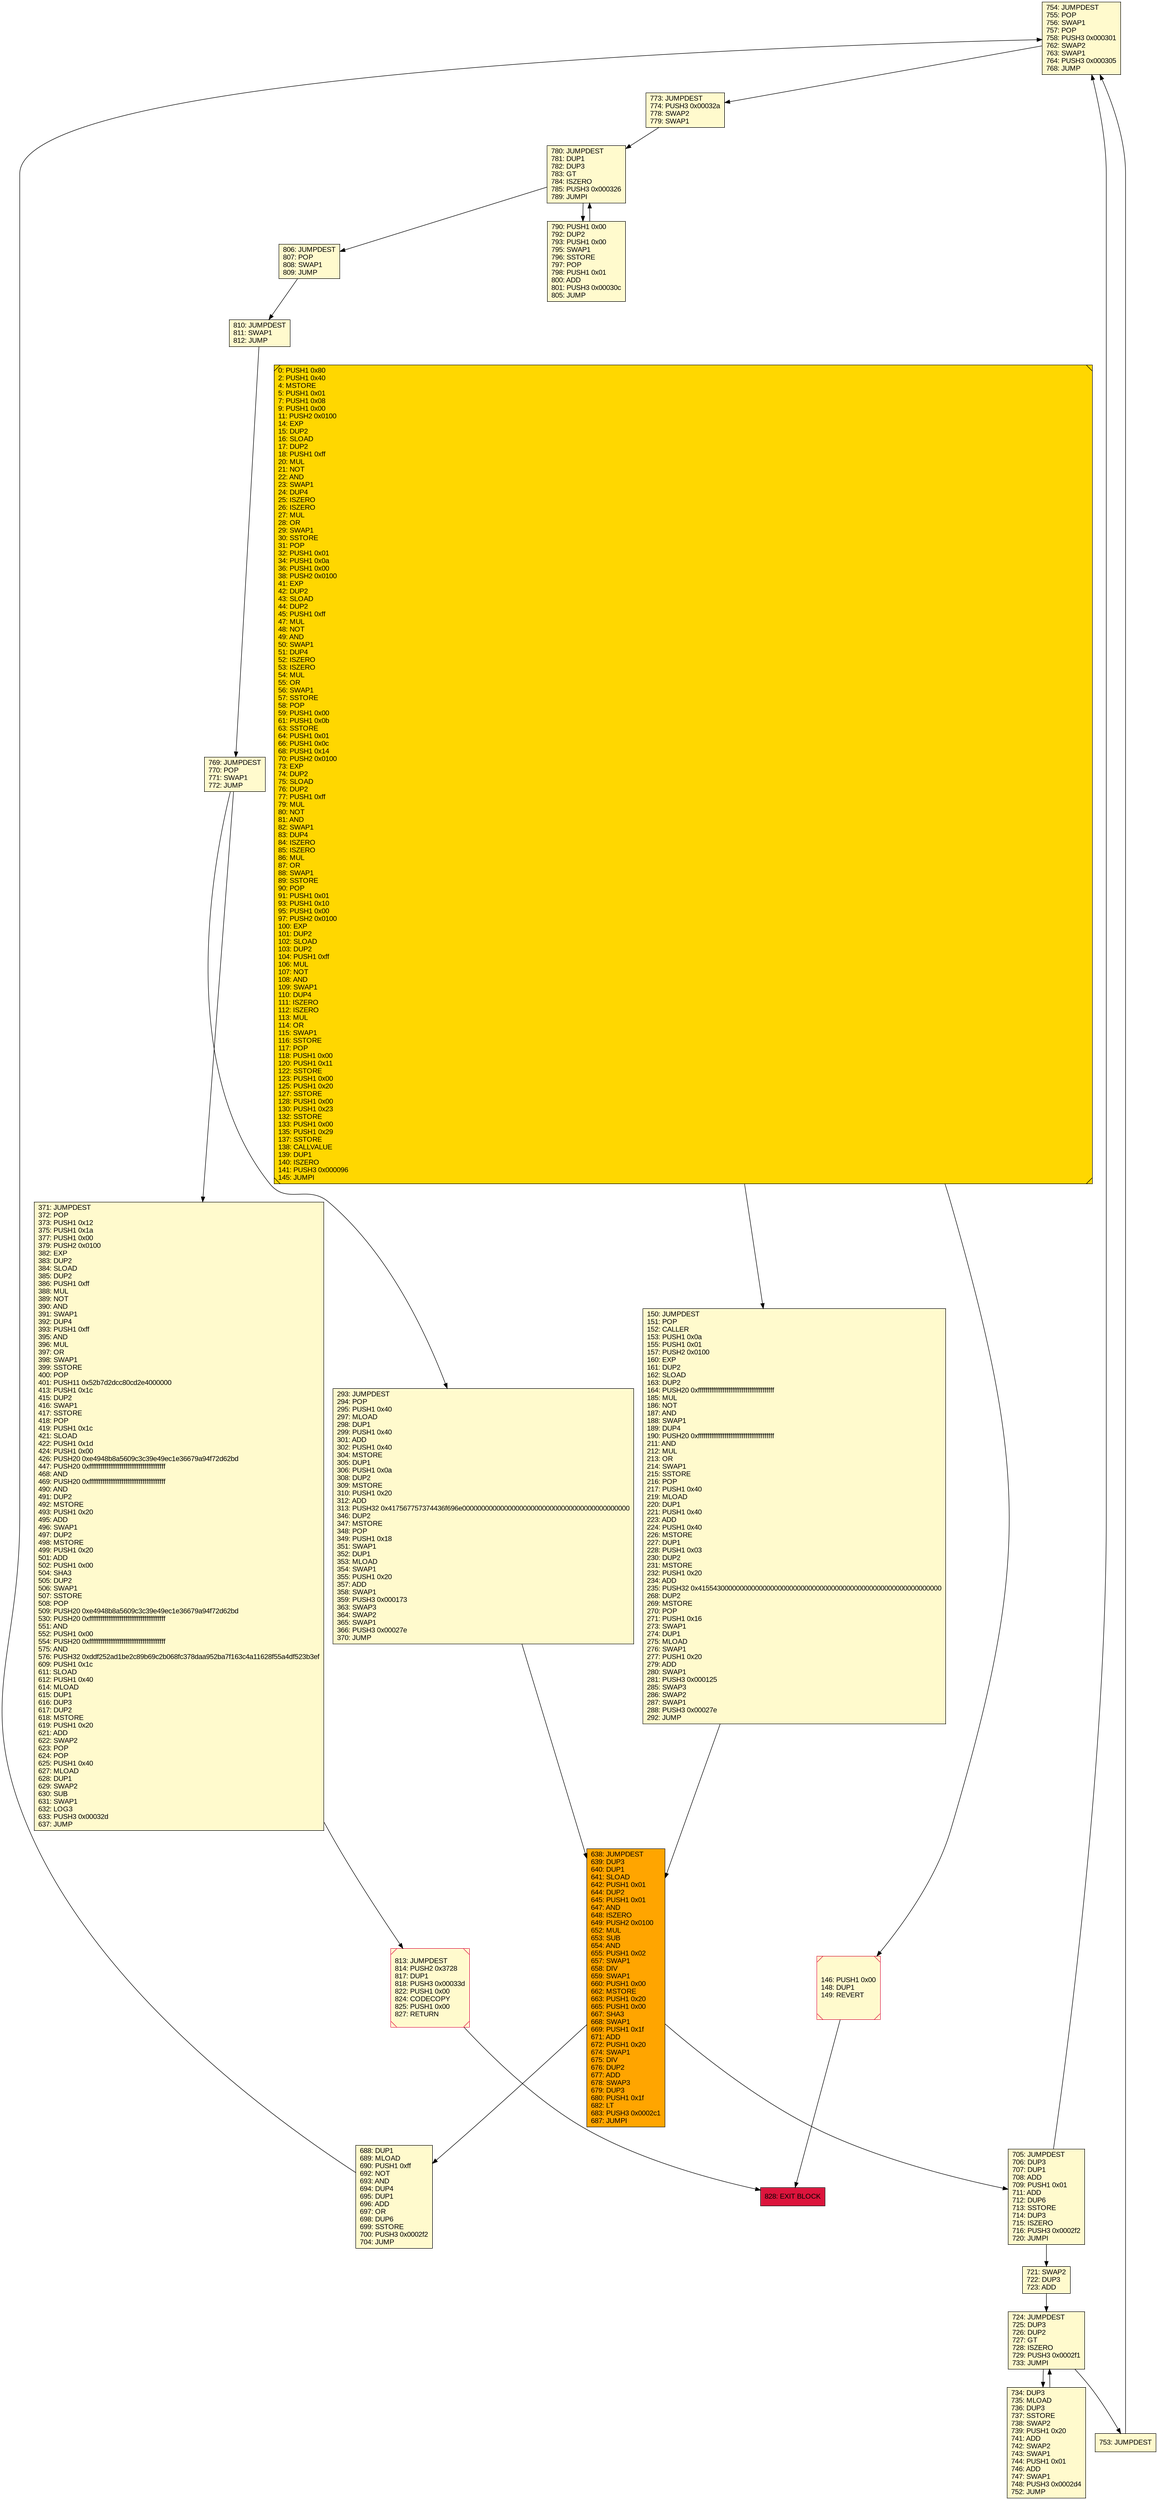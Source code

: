 digraph G {
bgcolor=transparent rankdir=UD;
node [shape=box style=filled color=black fillcolor=white fontname=arial fontcolor=black];
754 [label="754: JUMPDEST\l755: POP\l756: SWAP1\l757: POP\l758: PUSH3 0x000301\l762: SWAP2\l763: SWAP1\l764: PUSH3 0x000305\l768: JUMP\l" fillcolor=lemonchiffon ];
773 [label="773: JUMPDEST\l774: PUSH3 0x00032a\l778: SWAP2\l779: SWAP1\l" fillcolor=lemonchiffon ];
724 [label="724: JUMPDEST\l725: DUP3\l726: DUP2\l727: GT\l728: ISZERO\l729: PUSH3 0x0002f1\l733: JUMPI\l" fillcolor=lemonchiffon ];
638 [label="638: JUMPDEST\l639: DUP3\l640: DUP1\l641: SLOAD\l642: PUSH1 0x01\l644: DUP2\l645: PUSH1 0x01\l647: AND\l648: ISZERO\l649: PUSH2 0x0100\l652: MUL\l653: SUB\l654: AND\l655: PUSH1 0x02\l657: SWAP1\l658: DIV\l659: SWAP1\l660: PUSH1 0x00\l662: MSTORE\l663: PUSH1 0x20\l665: PUSH1 0x00\l667: SHA3\l668: SWAP1\l669: PUSH1 0x1f\l671: ADD\l672: PUSH1 0x20\l674: SWAP1\l675: DIV\l676: DUP2\l677: ADD\l678: SWAP3\l679: DUP3\l680: PUSH1 0x1f\l682: LT\l683: PUSH3 0x0002c1\l687: JUMPI\l" fillcolor=orange ];
293 [label="293: JUMPDEST\l294: POP\l295: PUSH1 0x40\l297: MLOAD\l298: DUP1\l299: PUSH1 0x40\l301: ADD\l302: PUSH1 0x40\l304: MSTORE\l305: DUP1\l306: PUSH1 0x0a\l308: DUP2\l309: MSTORE\l310: PUSH1 0x20\l312: ADD\l313: PUSH32 0x417567757374436f696e00000000000000000000000000000000000000000000\l346: DUP2\l347: MSTORE\l348: POP\l349: PUSH1 0x18\l351: SWAP1\l352: DUP1\l353: MLOAD\l354: SWAP1\l355: PUSH1 0x20\l357: ADD\l358: SWAP1\l359: PUSH3 0x000173\l363: SWAP3\l364: SWAP2\l365: SWAP1\l366: PUSH3 0x00027e\l370: JUMP\l" fillcolor=lemonchiffon ];
688 [label="688: DUP1\l689: MLOAD\l690: PUSH1 0xff\l692: NOT\l693: AND\l694: DUP4\l695: DUP1\l696: ADD\l697: OR\l698: DUP6\l699: SSTORE\l700: PUSH3 0x0002f2\l704: JUMP\l" fillcolor=lemonchiffon ];
371 [label="371: JUMPDEST\l372: POP\l373: PUSH1 0x12\l375: PUSH1 0x1a\l377: PUSH1 0x00\l379: PUSH2 0x0100\l382: EXP\l383: DUP2\l384: SLOAD\l385: DUP2\l386: PUSH1 0xff\l388: MUL\l389: NOT\l390: AND\l391: SWAP1\l392: DUP4\l393: PUSH1 0xff\l395: AND\l396: MUL\l397: OR\l398: SWAP1\l399: SSTORE\l400: POP\l401: PUSH11 0x52b7d2dcc80cd2e4000000\l413: PUSH1 0x1c\l415: DUP2\l416: SWAP1\l417: SSTORE\l418: POP\l419: PUSH1 0x1c\l421: SLOAD\l422: PUSH1 0x1d\l424: PUSH1 0x00\l426: PUSH20 0xe4948b8a5609c3c39e49ec1e36679a94f72d62bd\l447: PUSH20 0xffffffffffffffffffffffffffffffffffffffff\l468: AND\l469: PUSH20 0xffffffffffffffffffffffffffffffffffffffff\l490: AND\l491: DUP2\l492: MSTORE\l493: PUSH1 0x20\l495: ADD\l496: SWAP1\l497: DUP2\l498: MSTORE\l499: PUSH1 0x20\l501: ADD\l502: PUSH1 0x00\l504: SHA3\l505: DUP2\l506: SWAP1\l507: SSTORE\l508: POP\l509: PUSH20 0xe4948b8a5609c3c39e49ec1e36679a94f72d62bd\l530: PUSH20 0xffffffffffffffffffffffffffffffffffffffff\l551: AND\l552: PUSH1 0x00\l554: PUSH20 0xffffffffffffffffffffffffffffffffffffffff\l575: AND\l576: PUSH32 0xddf252ad1be2c89b69c2b068fc378daa952ba7f163c4a11628f55a4df523b3ef\l609: PUSH1 0x1c\l611: SLOAD\l612: PUSH1 0x40\l614: MLOAD\l615: DUP1\l616: DUP3\l617: DUP2\l618: MSTORE\l619: PUSH1 0x20\l621: ADD\l622: SWAP2\l623: POP\l624: POP\l625: PUSH1 0x40\l627: MLOAD\l628: DUP1\l629: SWAP2\l630: SUB\l631: SWAP1\l632: LOG3\l633: PUSH3 0x00032d\l637: JUMP\l" fillcolor=lemonchiffon ];
790 [label="790: PUSH1 0x00\l792: DUP2\l793: PUSH1 0x00\l795: SWAP1\l796: SSTORE\l797: POP\l798: PUSH1 0x01\l800: ADD\l801: PUSH3 0x00030c\l805: JUMP\l" fillcolor=lemonchiffon ];
769 [label="769: JUMPDEST\l770: POP\l771: SWAP1\l772: JUMP\l" fillcolor=lemonchiffon ];
721 [label="721: SWAP2\l722: DUP3\l723: ADD\l" fillcolor=lemonchiffon ];
146 [label="146: PUSH1 0x00\l148: DUP1\l149: REVERT\l" fillcolor=lemonchiffon shape=Msquare color=crimson ];
780 [label="780: JUMPDEST\l781: DUP1\l782: DUP3\l783: GT\l784: ISZERO\l785: PUSH3 0x000326\l789: JUMPI\l" fillcolor=lemonchiffon ];
150 [label="150: JUMPDEST\l151: POP\l152: CALLER\l153: PUSH1 0x0a\l155: PUSH1 0x01\l157: PUSH2 0x0100\l160: EXP\l161: DUP2\l162: SLOAD\l163: DUP2\l164: PUSH20 0xffffffffffffffffffffffffffffffffffffffff\l185: MUL\l186: NOT\l187: AND\l188: SWAP1\l189: DUP4\l190: PUSH20 0xffffffffffffffffffffffffffffffffffffffff\l211: AND\l212: MUL\l213: OR\l214: SWAP1\l215: SSTORE\l216: POP\l217: PUSH1 0x40\l219: MLOAD\l220: DUP1\l221: PUSH1 0x40\l223: ADD\l224: PUSH1 0x40\l226: MSTORE\l227: DUP1\l228: PUSH1 0x03\l230: DUP2\l231: MSTORE\l232: PUSH1 0x20\l234: ADD\l235: PUSH32 0x4155430000000000000000000000000000000000000000000000000000000000\l268: DUP2\l269: MSTORE\l270: POP\l271: PUSH1 0x16\l273: SWAP1\l274: DUP1\l275: MLOAD\l276: SWAP1\l277: PUSH1 0x20\l279: ADD\l280: SWAP1\l281: PUSH3 0x000125\l285: SWAP3\l286: SWAP2\l287: SWAP1\l288: PUSH3 0x00027e\l292: JUMP\l" fillcolor=lemonchiffon ];
806 [label="806: JUMPDEST\l807: POP\l808: SWAP1\l809: JUMP\l" fillcolor=lemonchiffon ];
705 [label="705: JUMPDEST\l706: DUP3\l707: DUP1\l708: ADD\l709: PUSH1 0x01\l711: ADD\l712: DUP6\l713: SSTORE\l714: DUP3\l715: ISZERO\l716: PUSH3 0x0002f2\l720: JUMPI\l" fillcolor=lemonchiffon ];
828 [label="828: EXIT BLOCK\l" fillcolor=crimson ];
753 [label="753: JUMPDEST\l" fillcolor=lemonchiffon ];
0 [label="0: PUSH1 0x80\l2: PUSH1 0x40\l4: MSTORE\l5: PUSH1 0x01\l7: PUSH1 0x08\l9: PUSH1 0x00\l11: PUSH2 0x0100\l14: EXP\l15: DUP2\l16: SLOAD\l17: DUP2\l18: PUSH1 0xff\l20: MUL\l21: NOT\l22: AND\l23: SWAP1\l24: DUP4\l25: ISZERO\l26: ISZERO\l27: MUL\l28: OR\l29: SWAP1\l30: SSTORE\l31: POP\l32: PUSH1 0x01\l34: PUSH1 0x0a\l36: PUSH1 0x00\l38: PUSH2 0x0100\l41: EXP\l42: DUP2\l43: SLOAD\l44: DUP2\l45: PUSH1 0xff\l47: MUL\l48: NOT\l49: AND\l50: SWAP1\l51: DUP4\l52: ISZERO\l53: ISZERO\l54: MUL\l55: OR\l56: SWAP1\l57: SSTORE\l58: POP\l59: PUSH1 0x00\l61: PUSH1 0x0b\l63: SSTORE\l64: PUSH1 0x01\l66: PUSH1 0x0c\l68: PUSH1 0x14\l70: PUSH2 0x0100\l73: EXP\l74: DUP2\l75: SLOAD\l76: DUP2\l77: PUSH1 0xff\l79: MUL\l80: NOT\l81: AND\l82: SWAP1\l83: DUP4\l84: ISZERO\l85: ISZERO\l86: MUL\l87: OR\l88: SWAP1\l89: SSTORE\l90: POP\l91: PUSH1 0x01\l93: PUSH1 0x10\l95: PUSH1 0x00\l97: PUSH2 0x0100\l100: EXP\l101: DUP2\l102: SLOAD\l103: DUP2\l104: PUSH1 0xff\l106: MUL\l107: NOT\l108: AND\l109: SWAP1\l110: DUP4\l111: ISZERO\l112: ISZERO\l113: MUL\l114: OR\l115: SWAP1\l116: SSTORE\l117: POP\l118: PUSH1 0x00\l120: PUSH1 0x11\l122: SSTORE\l123: PUSH1 0x00\l125: PUSH1 0x20\l127: SSTORE\l128: PUSH1 0x00\l130: PUSH1 0x23\l132: SSTORE\l133: PUSH1 0x00\l135: PUSH1 0x29\l137: SSTORE\l138: CALLVALUE\l139: DUP1\l140: ISZERO\l141: PUSH3 0x000096\l145: JUMPI\l" fillcolor=lemonchiffon shape=Msquare fillcolor=gold ];
813 [label="813: JUMPDEST\l814: PUSH2 0x3728\l817: DUP1\l818: PUSH3 0x00033d\l822: PUSH1 0x00\l824: CODECOPY\l825: PUSH1 0x00\l827: RETURN\l" fillcolor=lemonchiffon shape=Msquare color=crimson ];
734 [label="734: DUP3\l735: MLOAD\l736: DUP3\l737: SSTORE\l738: SWAP2\l739: PUSH1 0x20\l741: ADD\l742: SWAP2\l743: SWAP1\l744: PUSH1 0x01\l746: ADD\l747: SWAP1\l748: PUSH3 0x0002d4\l752: JUMP\l" fillcolor=lemonchiffon ];
810 [label="810: JUMPDEST\l811: SWAP1\l812: JUMP\l" fillcolor=lemonchiffon ];
638 -> 688;
769 -> 371;
813 -> 828;
688 -> 754;
0 -> 146;
810 -> 769;
146 -> 828;
773 -> 780;
724 -> 734;
734 -> 724;
705 -> 754;
721 -> 724;
769 -> 293;
753 -> 754;
638 -> 705;
293 -> 638;
780 -> 806;
754 -> 773;
780 -> 790;
790 -> 780;
705 -> 721;
0 -> 150;
806 -> 810;
371 -> 813;
724 -> 753;
150 -> 638;
}